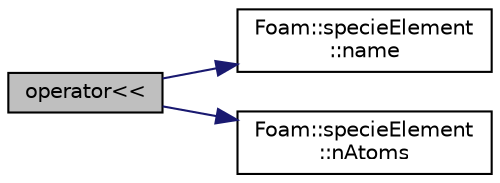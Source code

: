 digraph "operator&lt;&lt;"
{
  bgcolor="transparent";
  edge [fontname="Helvetica",fontsize="10",labelfontname="Helvetica",labelfontsize="10"];
  node [fontname="Helvetica",fontsize="10",shape=record];
  rankdir="LR";
  Node148178 [label="operator\<\<",height=0.2,width=0.4,color="black", fillcolor="grey75", style="filled", fontcolor="black"];
  Node148178 -> Node148179 [color="midnightblue",fontsize="10",style="solid",fontname="Helvetica"];
  Node148179 [label="Foam::specieElement\l::name",height=0.2,width=0.4,color="black",URL="$a31701.html#ade4113569ef0db70665fded275a5e38e",tooltip="Return the name of the element. "];
  Node148178 -> Node148180 [color="midnightblue",fontsize="10",style="solid",fontname="Helvetica"];
  Node148180 [label="Foam::specieElement\l::nAtoms",height=0.2,width=0.4,color="black",URL="$a31701.html#aacebb3174e051425a92f67d471674fb0",tooltip="Return the number of atoms of this element in the specie. "];
}

